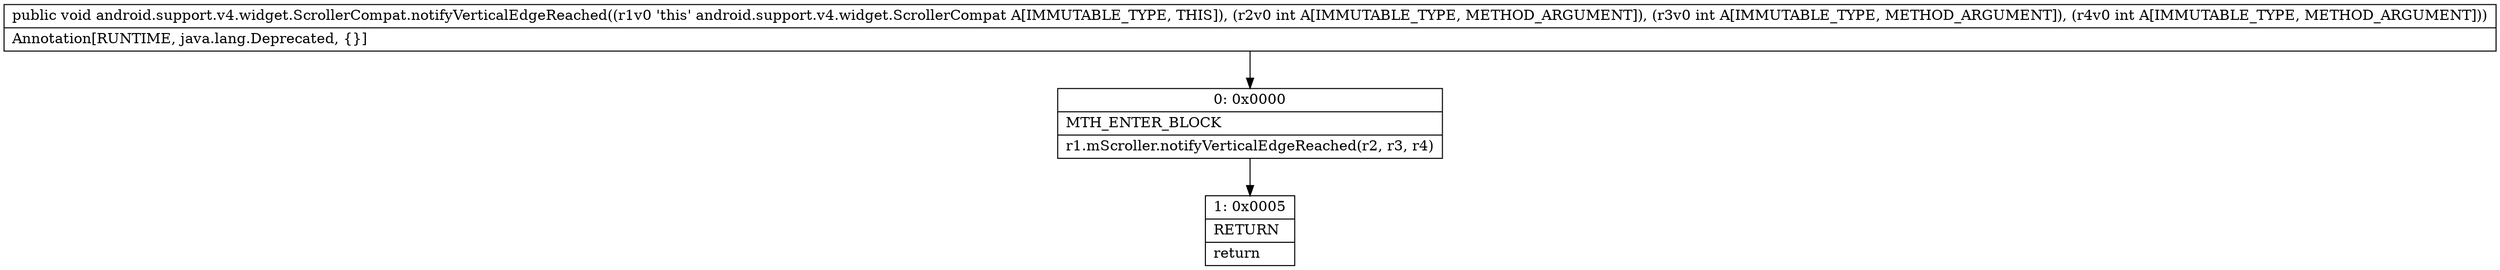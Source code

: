 digraph "CFG forandroid.support.v4.widget.ScrollerCompat.notifyVerticalEdgeReached(III)V" {
Node_0 [shape=record,label="{0\:\ 0x0000|MTH_ENTER_BLOCK\l|r1.mScroller.notifyVerticalEdgeReached(r2, r3, r4)\l}"];
Node_1 [shape=record,label="{1\:\ 0x0005|RETURN\l|return\l}"];
MethodNode[shape=record,label="{public void android.support.v4.widget.ScrollerCompat.notifyVerticalEdgeReached((r1v0 'this' android.support.v4.widget.ScrollerCompat A[IMMUTABLE_TYPE, THIS]), (r2v0 int A[IMMUTABLE_TYPE, METHOD_ARGUMENT]), (r3v0 int A[IMMUTABLE_TYPE, METHOD_ARGUMENT]), (r4v0 int A[IMMUTABLE_TYPE, METHOD_ARGUMENT]))  | Annotation[RUNTIME, java.lang.Deprecated, \{\}]\l}"];
MethodNode -> Node_0;
Node_0 -> Node_1;
}

